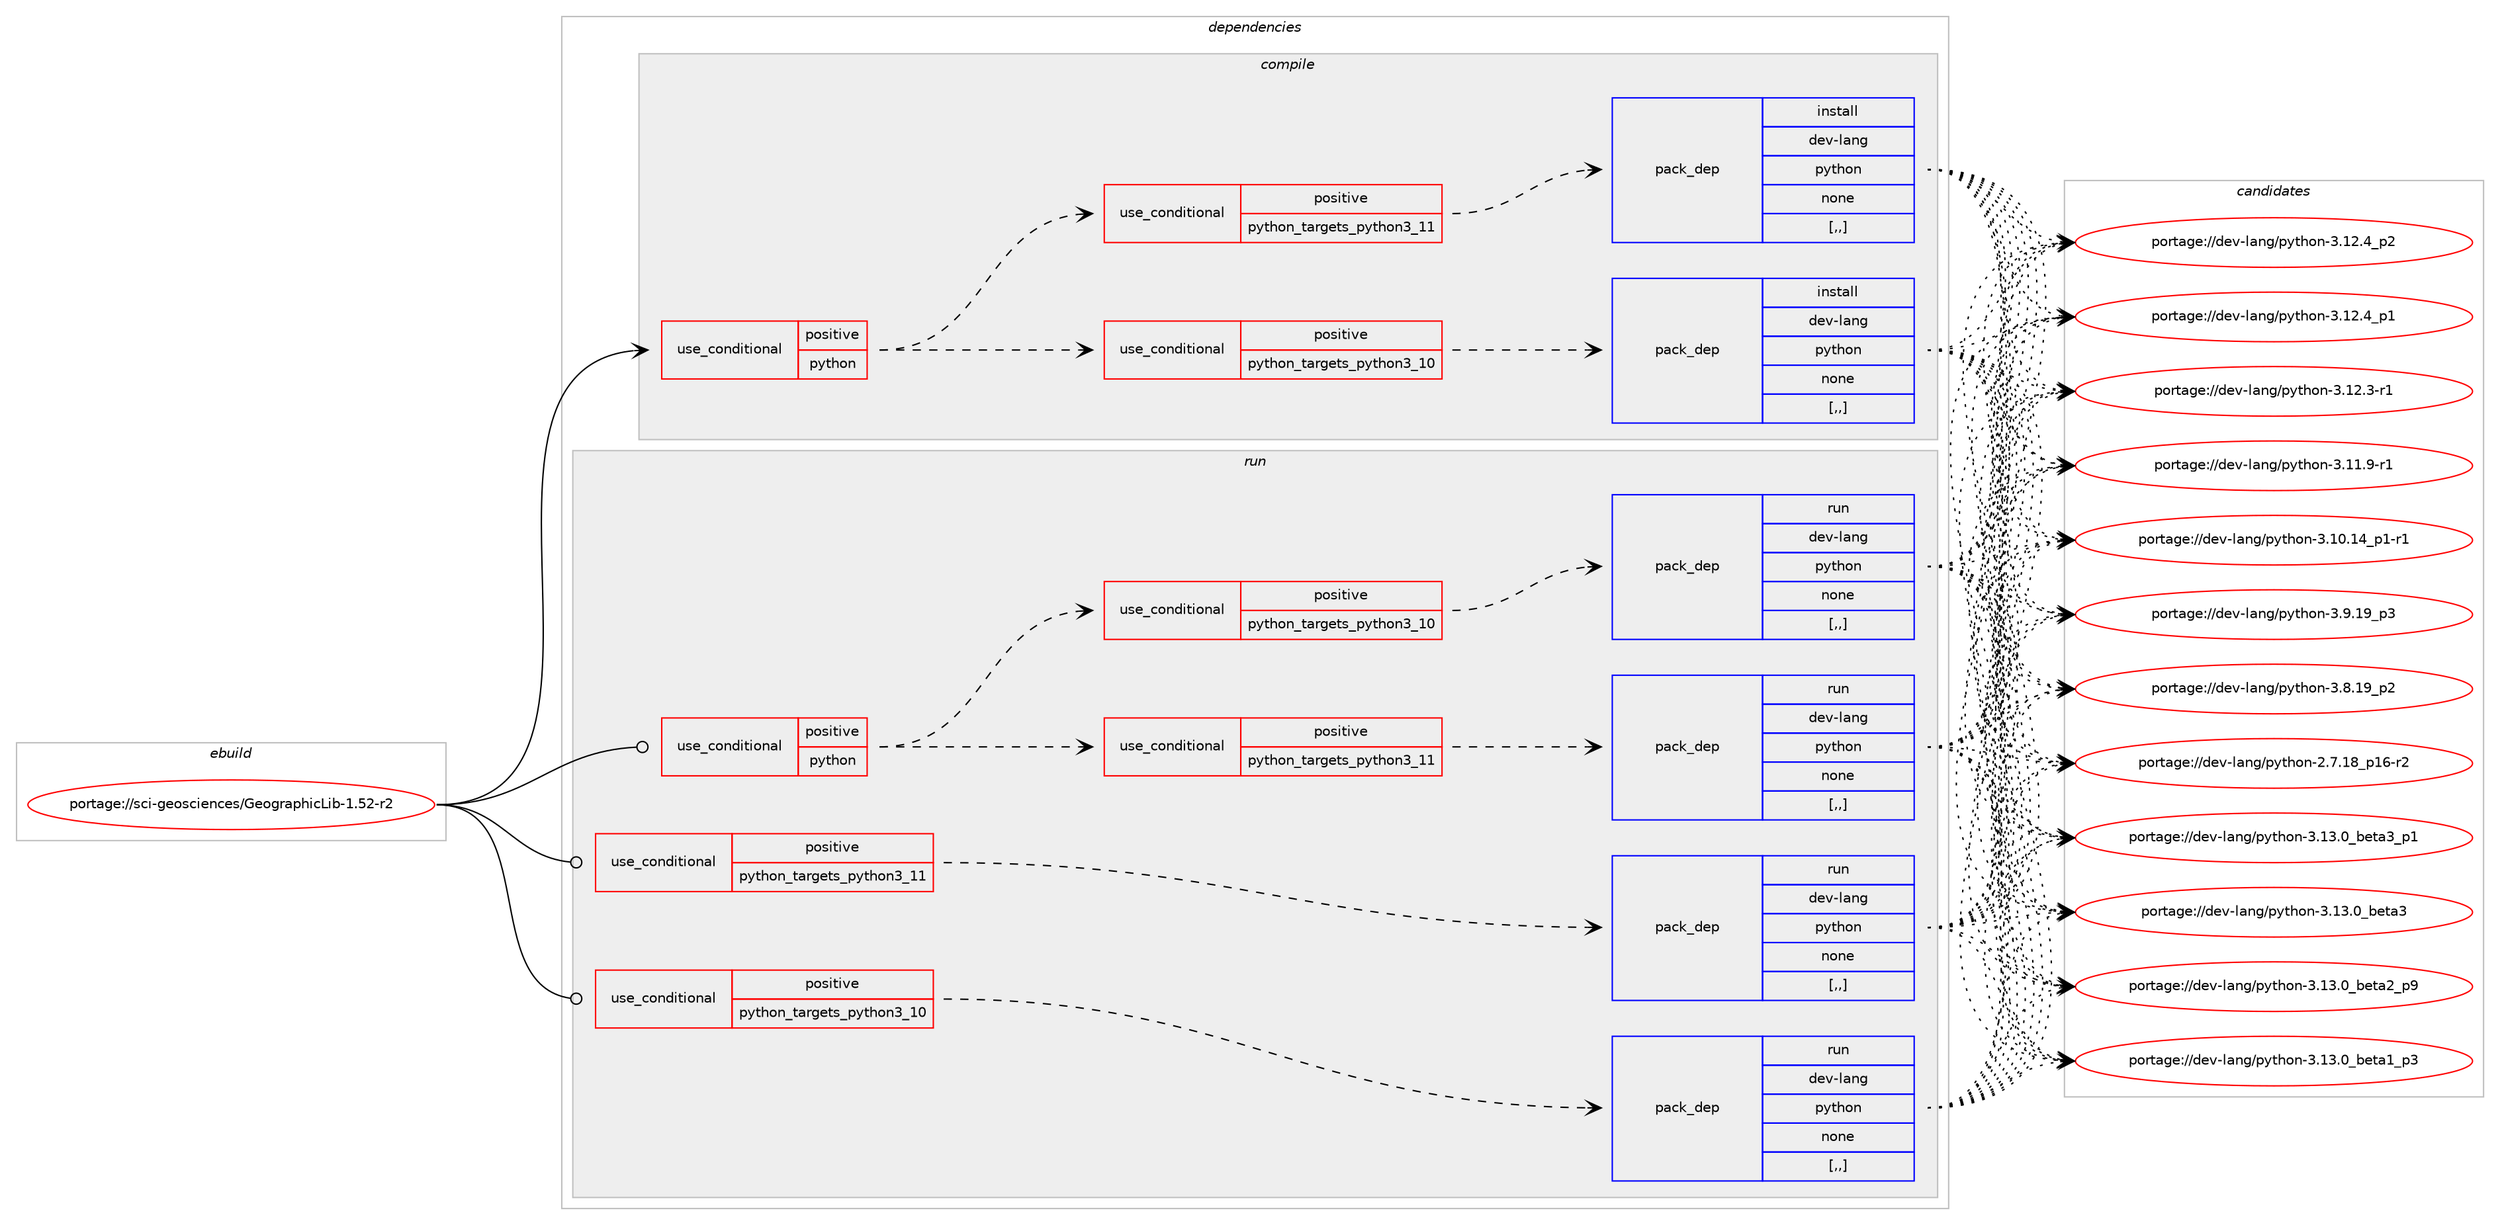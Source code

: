 digraph prolog {

# *************
# Graph options
# *************

newrank=true;
concentrate=true;
compound=true;
graph [rankdir=LR,fontname=Helvetica,fontsize=10,ranksep=1.5];#, ranksep=2.5, nodesep=0.2];
edge  [arrowhead=vee];
node  [fontname=Helvetica,fontsize=10];

# **********
# The ebuild
# **********

subgraph cluster_leftcol {
color=gray;
label=<<i>ebuild</i>>;
id [label="portage://sci-geosciences/GeographicLib-1.52-r2", color=red, width=4, href="../sci-geosciences/GeographicLib-1.52-r2.svg"];
}

# ****************
# The dependencies
# ****************

subgraph cluster_midcol {
color=gray;
label=<<i>dependencies</i>>;
subgraph cluster_compile {
fillcolor="#eeeeee";
style=filled;
label=<<i>compile</i>>;
subgraph cond104080 {
dependency393955 [label=<<TABLE BORDER="0" CELLBORDER="1" CELLSPACING="0" CELLPADDING="4"><TR><TD ROWSPAN="3" CELLPADDING="10">use_conditional</TD></TR><TR><TD>positive</TD></TR><TR><TD>python</TD></TR></TABLE>>, shape=none, color=red];
subgraph cond104081 {
dependency393956 [label=<<TABLE BORDER="0" CELLBORDER="1" CELLSPACING="0" CELLPADDING="4"><TR><TD ROWSPAN="3" CELLPADDING="10">use_conditional</TD></TR><TR><TD>positive</TD></TR><TR><TD>python_targets_python3_10</TD></TR></TABLE>>, shape=none, color=red];
subgraph pack287044 {
dependency393957 [label=<<TABLE BORDER="0" CELLBORDER="1" CELLSPACING="0" CELLPADDING="4" WIDTH="220"><TR><TD ROWSPAN="6" CELLPADDING="30">pack_dep</TD></TR><TR><TD WIDTH="110">install</TD></TR><TR><TD>dev-lang</TD></TR><TR><TD>python</TD></TR><TR><TD>none</TD></TR><TR><TD>[,,]</TD></TR></TABLE>>, shape=none, color=blue];
}
dependency393956:e -> dependency393957:w [weight=20,style="dashed",arrowhead="vee"];
}
dependency393955:e -> dependency393956:w [weight=20,style="dashed",arrowhead="vee"];
subgraph cond104082 {
dependency393958 [label=<<TABLE BORDER="0" CELLBORDER="1" CELLSPACING="0" CELLPADDING="4"><TR><TD ROWSPAN="3" CELLPADDING="10">use_conditional</TD></TR><TR><TD>positive</TD></TR><TR><TD>python_targets_python3_11</TD></TR></TABLE>>, shape=none, color=red];
subgraph pack287045 {
dependency393959 [label=<<TABLE BORDER="0" CELLBORDER="1" CELLSPACING="0" CELLPADDING="4" WIDTH="220"><TR><TD ROWSPAN="6" CELLPADDING="30">pack_dep</TD></TR><TR><TD WIDTH="110">install</TD></TR><TR><TD>dev-lang</TD></TR><TR><TD>python</TD></TR><TR><TD>none</TD></TR><TR><TD>[,,]</TD></TR></TABLE>>, shape=none, color=blue];
}
dependency393958:e -> dependency393959:w [weight=20,style="dashed",arrowhead="vee"];
}
dependency393955:e -> dependency393958:w [weight=20,style="dashed",arrowhead="vee"];
}
id:e -> dependency393955:w [weight=20,style="solid",arrowhead="vee"];
}
subgraph cluster_compileandrun {
fillcolor="#eeeeee";
style=filled;
label=<<i>compile and run</i>>;
}
subgraph cluster_run {
fillcolor="#eeeeee";
style=filled;
label=<<i>run</i>>;
subgraph cond104083 {
dependency393960 [label=<<TABLE BORDER="0" CELLBORDER="1" CELLSPACING="0" CELLPADDING="4"><TR><TD ROWSPAN="3" CELLPADDING="10">use_conditional</TD></TR><TR><TD>positive</TD></TR><TR><TD>python</TD></TR></TABLE>>, shape=none, color=red];
subgraph cond104084 {
dependency393961 [label=<<TABLE BORDER="0" CELLBORDER="1" CELLSPACING="0" CELLPADDING="4"><TR><TD ROWSPAN="3" CELLPADDING="10">use_conditional</TD></TR><TR><TD>positive</TD></TR><TR><TD>python_targets_python3_10</TD></TR></TABLE>>, shape=none, color=red];
subgraph pack287046 {
dependency393962 [label=<<TABLE BORDER="0" CELLBORDER="1" CELLSPACING="0" CELLPADDING="4" WIDTH="220"><TR><TD ROWSPAN="6" CELLPADDING="30">pack_dep</TD></TR><TR><TD WIDTH="110">run</TD></TR><TR><TD>dev-lang</TD></TR><TR><TD>python</TD></TR><TR><TD>none</TD></TR><TR><TD>[,,]</TD></TR></TABLE>>, shape=none, color=blue];
}
dependency393961:e -> dependency393962:w [weight=20,style="dashed",arrowhead="vee"];
}
dependency393960:e -> dependency393961:w [weight=20,style="dashed",arrowhead="vee"];
subgraph cond104085 {
dependency393963 [label=<<TABLE BORDER="0" CELLBORDER="1" CELLSPACING="0" CELLPADDING="4"><TR><TD ROWSPAN="3" CELLPADDING="10">use_conditional</TD></TR><TR><TD>positive</TD></TR><TR><TD>python_targets_python3_11</TD></TR></TABLE>>, shape=none, color=red];
subgraph pack287047 {
dependency393964 [label=<<TABLE BORDER="0" CELLBORDER="1" CELLSPACING="0" CELLPADDING="4" WIDTH="220"><TR><TD ROWSPAN="6" CELLPADDING="30">pack_dep</TD></TR><TR><TD WIDTH="110">run</TD></TR><TR><TD>dev-lang</TD></TR><TR><TD>python</TD></TR><TR><TD>none</TD></TR><TR><TD>[,,]</TD></TR></TABLE>>, shape=none, color=blue];
}
dependency393963:e -> dependency393964:w [weight=20,style="dashed",arrowhead="vee"];
}
dependency393960:e -> dependency393963:w [weight=20,style="dashed",arrowhead="vee"];
}
id:e -> dependency393960:w [weight=20,style="solid",arrowhead="odot"];
subgraph cond104086 {
dependency393965 [label=<<TABLE BORDER="0" CELLBORDER="1" CELLSPACING="0" CELLPADDING="4"><TR><TD ROWSPAN="3" CELLPADDING="10">use_conditional</TD></TR><TR><TD>positive</TD></TR><TR><TD>python_targets_python3_10</TD></TR></TABLE>>, shape=none, color=red];
subgraph pack287048 {
dependency393966 [label=<<TABLE BORDER="0" CELLBORDER="1" CELLSPACING="0" CELLPADDING="4" WIDTH="220"><TR><TD ROWSPAN="6" CELLPADDING="30">pack_dep</TD></TR><TR><TD WIDTH="110">run</TD></TR><TR><TD>dev-lang</TD></TR><TR><TD>python</TD></TR><TR><TD>none</TD></TR><TR><TD>[,,]</TD></TR></TABLE>>, shape=none, color=blue];
}
dependency393965:e -> dependency393966:w [weight=20,style="dashed",arrowhead="vee"];
}
id:e -> dependency393965:w [weight=20,style="solid",arrowhead="odot"];
subgraph cond104087 {
dependency393967 [label=<<TABLE BORDER="0" CELLBORDER="1" CELLSPACING="0" CELLPADDING="4"><TR><TD ROWSPAN="3" CELLPADDING="10">use_conditional</TD></TR><TR><TD>positive</TD></TR><TR><TD>python_targets_python3_11</TD></TR></TABLE>>, shape=none, color=red];
subgraph pack287049 {
dependency393968 [label=<<TABLE BORDER="0" CELLBORDER="1" CELLSPACING="0" CELLPADDING="4" WIDTH="220"><TR><TD ROWSPAN="6" CELLPADDING="30">pack_dep</TD></TR><TR><TD WIDTH="110">run</TD></TR><TR><TD>dev-lang</TD></TR><TR><TD>python</TD></TR><TR><TD>none</TD></TR><TR><TD>[,,]</TD></TR></TABLE>>, shape=none, color=blue];
}
dependency393967:e -> dependency393968:w [weight=20,style="dashed",arrowhead="vee"];
}
id:e -> dependency393967:w [weight=20,style="solid",arrowhead="odot"];
}
}

# **************
# The candidates
# **************

subgraph cluster_choices {
rank=same;
color=gray;
label=<<i>candidates</i>>;

subgraph choice287044 {
color=black;
nodesep=1;
choice10010111845108971101034711212111610411111045514649514648959810111697519511249 [label="portage://dev-lang/python-3.13.0_beta3_p1", color=red, width=4,href="../dev-lang/python-3.13.0_beta3_p1.svg"];
choice1001011184510897110103471121211161041111104551464951464895981011169751 [label="portage://dev-lang/python-3.13.0_beta3", color=red, width=4,href="../dev-lang/python-3.13.0_beta3.svg"];
choice10010111845108971101034711212111610411111045514649514648959810111697509511257 [label="portage://dev-lang/python-3.13.0_beta2_p9", color=red, width=4,href="../dev-lang/python-3.13.0_beta2_p9.svg"];
choice10010111845108971101034711212111610411111045514649514648959810111697499511251 [label="portage://dev-lang/python-3.13.0_beta1_p3", color=red, width=4,href="../dev-lang/python-3.13.0_beta1_p3.svg"];
choice100101118451089711010347112121116104111110455146495046529511250 [label="portage://dev-lang/python-3.12.4_p2", color=red, width=4,href="../dev-lang/python-3.12.4_p2.svg"];
choice100101118451089711010347112121116104111110455146495046529511249 [label="portage://dev-lang/python-3.12.4_p1", color=red, width=4,href="../dev-lang/python-3.12.4_p1.svg"];
choice100101118451089711010347112121116104111110455146495046514511449 [label="portage://dev-lang/python-3.12.3-r1", color=red, width=4,href="../dev-lang/python-3.12.3-r1.svg"];
choice100101118451089711010347112121116104111110455146494946574511449 [label="portage://dev-lang/python-3.11.9-r1", color=red, width=4,href="../dev-lang/python-3.11.9-r1.svg"];
choice100101118451089711010347112121116104111110455146494846495295112494511449 [label="portage://dev-lang/python-3.10.14_p1-r1", color=red, width=4,href="../dev-lang/python-3.10.14_p1-r1.svg"];
choice100101118451089711010347112121116104111110455146574649579511251 [label="portage://dev-lang/python-3.9.19_p3", color=red, width=4,href="../dev-lang/python-3.9.19_p3.svg"];
choice100101118451089711010347112121116104111110455146564649579511250 [label="portage://dev-lang/python-3.8.19_p2", color=red, width=4,href="../dev-lang/python-3.8.19_p2.svg"];
choice100101118451089711010347112121116104111110455046554649569511249544511450 [label="portage://dev-lang/python-2.7.18_p16-r2", color=red, width=4,href="../dev-lang/python-2.7.18_p16-r2.svg"];
dependency393957:e -> choice10010111845108971101034711212111610411111045514649514648959810111697519511249:w [style=dotted,weight="100"];
dependency393957:e -> choice1001011184510897110103471121211161041111104551464951464895981011169751:w [style=dotted,weight="100"];
dependency393957:e -> choice10010111845108971101034711212111610411111045514649514648959810111697509511257:w [style=dotted,weight="100"];
dependency393957:e -> choice10010111845108971101034711212111610411111045514649514648959810111697499511251:w [style=dotted,weight="100"];
dependency393957:e -> choice100101118451089711010347112121116104111110455146495046529511250:w [style=dotted,weight="100"];
dependency393957:e -> choice100101118451089711010347112121116104111110455146495046529511249:w [style=dotted,weight="100"];
dependency393957:e -> choice100101118451089711010347112121116104111110455146495046514511449:w [style=dotted,weight="100"];
dependency393957:e -> choice100101118451089711010347112121116104111110455146494946574511449:w [style=dotted,weight="100"];
dependency393957:e -> choice100101118451089711010347112121116104111110455146494846495295112494511449:w [style=dotted,weight="100"];
dependency393957:e -> choice100101118451089711010347112121116104111110455146574649579511251:w [style=dotted,weight="100"];
dependency393957:e -> choice100101118451089711010347112121116104111110455146564649579511250:w [style=dotted,weight="100"];
dependency393957:e -> choice100101118451089711010347112121116104111110455046554649569511249544511450:w [style=dotted,weight="100"];
}
subgraph choice287045 {
color=black;
nodesep=1;
choice10010111845108971101034711212111610411111045514649514648959810111697519511249 [label="portage://dev-lang/python-3.13.0_beta3_p1", color=red, width=4,href="../dev-lang/python-3.13.0_beta3_p1.svg"];
choice1001011184510897110103471121211161041111104551464951464895981011169751 [label="portage://dev-lang/python-3.13.0_beta3", color=red, width=4,href="../dev-lang/python-3.13.0_beta3.svg"];
choice10010111845108971101034711212111610411111045514649514648959810111697509511257 [label="portage://dev-lang/python-3.13.0_beta2_p9", color=red, width=4,href="../dev-lang/python-3.13.0_beta2_p9.svg"];
choice10010111845108971101034711212111610411111045514649514648959810111697499511251 [label="portage://dev-lang/python-3.13.0_beta1_p3", color=red, width=4,href="../dev-lang/python-3.13.0_beta1_p3.svg"];
choice100101118451089711010347112121116104111110455146495046529511250 [label="portage://dev-lang/python-3.12.4_p2", color=red, width=4,href="../dev-lang/python-3.12.4_p2.svg"];
choice100101118451089711010347112121116104111110455146495046529511249 [label="portage://dev-lang/python-3.12.4_p1", color=red, width=4,href="../dev-lang/python-3.12.4_p1.svg"];
choice100101118451089711010347112121116104111110455146495046514511449 [label="portage://dev-lang/python-3.12.3-r1", color=red, width=4,href="../dev-lang/python-3.12.3-r1.svg"];
choice100101118451089711010347112121116104111110455146494946574511449 [label="portage://dev-lang/python-3.11.9-r1", color=red, width=4,href="../dev-lang/python-3.11.9-r1.svg"];
choice100101118451089711010347112121116104111110455146494846495295112494511449 [label="portage://dev-lang/python-3.10.14_p1-r1", color=red, width=4,href="../dev-lang/python-3.10.14_p1-r1.svg"];
choice100101118451089711010347112121116104111110455146574649579511251 [label="portage://dev-lang/python-3.9.19_p3", color=red, width=4,href="../dev-lang/python-3.9.19_p3.svg"];
choice100101118451089711010347112121116104111110455146564649579511250 [label="portage://dev-lang/python-3.8.19_p2", color=red, width=4,href="../dev-lang/python-3.8.19_p2.svg"];
choice100101118451089711010347112121116104111110455046554649569511249544511450 [label="portage://dev-lang/python-2.7.18_p16-r2", color=red, width=4,href="../dev-lang/python-2.7.18_p16-r2.svg"];
dependency393959:e -> choice10010111845108971101034711212111610411111045514649514648959810111697519511249:w [style=dotted,weight="100"];
dependency393959:e -> choice1001011184510897110103471121211161041111104551464951464895981011169751:w [style=dotted,weight="100"];
dependency393959:e -> choice10010111845108971101034711212111610411111045514649514648959810111697509511257:w [style=dotted,weight="100"];
dependency393959:e -> choice10010111845108971101034711212111610411111045514649514648959810111697499511251:w [style=dotted,weight="100"];
dependency393959:e -> choice100101118451089711010347112121116104111110455146495046529511250:w [style=dotted,weight="100"];
dependency393959:e -> choice100101118451089711010347112121116104111110455146495046529511249:w [style=dotted,weight="100"];
dependency393959:e -> choice100101118451089711010347112121116104111110455146495046514511449:w [style=dotted,weight="100"];
dependency393959:e -> choice100101118451089711010347112121116104111110455146494946574511449:w [style=dotted,weight="100"];
dependency393959:e -> choice100101118451089711010347112121116104111110455146494846495295112494511449:w [style=dotted,weight="100"];
dependency393959:e -> choice100101118451089711010347112121116104111110455146574649579511251:w [style=dotted,weight="100"];
dependency393959:e -> choice100101118451089711010347112121116104111110455146564649579511250:w [style=dotted,weight="100"];
dependency393959:e -> choice100101118451089711010347112121116104111110455046554649569511249544511450:w [style=dotted,weight="100"];
}
subgraph choice287046 {
color=black;
nodesep=1;
choice10010111845108971101034711212111610411111045514649514648959810111697519511249 [label="portage://dev-lang/python-3.13.0_beta3_p1", color=red, width=4,href="../dev-lang/python-3.13.0_beta3_p1.svg"];
choice1001011184510897110103471121211161041111104551464951464895981011169751 [label="portage://dev-lang/python-3.13.0_beta3", color=red, width=4,href="../dev-lang/python-3.13.0_beta3.svg"];
choice10010111845108971101034711212111610411111045514649514648959810111697509511257 [label="portage://dev-lang/python-3.13.0_beta2_p9", color=red, width=4,href="../dev-lang/python-3.13.0_beta2_p9.svg"];
choice10010111845108971101034711212111610411111045514649514648959810111697499511251 [label="portage://dev-lang/python-3.13.0_beta1_p3", color=red, width=4,href="../dev-lang/python-3.13.0_beta1_p3.svg"];
choice100101118451089711010347112121116104111110455146495046529511250 [label="portage://dev-lang/python-3.12.4_p2", color=red, width=4,href="../dev-lang/python-3.12.4_p2.svg"];
choice100101118451089711010347112121116104111110455146495046529511249 [label="portage://dev-lang/python-3.12.4_p1", color=red, width=4,href="../dev-lang/python-3.12.4_p1.svg"];
choice100101118451089711010347112121116104111110455146495046514511449 [label="portage://dev-lang/python-3.12.3-r1", color=red, width=4,href="../dev-lang/python-3.12.3-r1.svg"];
choice100101118451089711010347112121116104111110455146494946574511449 [label="portage://dev-lang/python-3.11.9-r1", color=red, width=4,href="../dev-lang/python-3.11.9-r1.svg"];
choice100101118451089711010347112121116104111110455146494846495295112494511449 [label="portage://dev-lang/python-3.10.14_p1-r1", color=red, width=4,href="../dev-lang/python-3.10.14_p1-r1.svg"];
choice100101118451089711010347112121116104111110455146574649579511251 [label="portage://dev-lang/python-3.9.19_p3", color=red, width=4,href="../dev-lang/python-3.9.19_p3.svg"];
choice100101118451089711010347112121116104111110455146564649579511250 [label="portage://dev-lang/python-3.8.19_p2", color=red, width=4,href="../dev-lang/python-3.8.19_p2.svg"];
choice100101118451089711010347112121116104111110455046554649569511249544511450 [label="portage://dev-lang/python-2.7.18_p16-r2", color=red, width=4,href="../dev-lang/python-2.7.18_p16-r2.svg"];
dependency393962:e -> choice10010111845108971101034711212111610411111045514649514648959810111697519511249:w [style=dotted,weight="100"];
dependency393962:e -> choice1001011184510897110103471121211161041111104551464951464895981011169751:w [style=dotted,weight="100"];
dependency393962:e -> choice10010111845108971101034711212111610411111045514649514648959810111697509511257:w [style=dotted,weight="100"];
dependency393962:e -> choice10010111845108971101034711212111610411111045514649514648959810111697499511251:w [style=dotted,weight="100"];
dependency393962:e -> choice100101118451089711010347112121116104111110455146495046529511250:w [style=dotted,weight="100"];
dependency393962:e -> choice100101118451089711010347112121116104111110455146495046529511249:w [style=dotted,weight="100"];
dependency393962:e -> choice100101118451089711010347112121116104111110455146495046514511449:w [style=dotted,weight="100"];
dependency393962:e -> choice100101118451089711010347112121116104111110455146494946574511449:w [style=dotted,weight="100"];
dependency393962:e -> choice100101118451089711010347112121116104111110455146494846495295112494511449:w [style=dotted,weight="100"];
dependency393962:e -> choice100101118451089711010347112121116104111110455146574649579511251:w [style=dotted,weight="100"];
dependency393962:e -> choice100101118451089711010347112121116104111110455146564649579511250:w [style=dotted,weight="100"];
dependency393962:e -> choice100101118451089711010347112121116104111110455046554649569511249544511450:w [style=dotted,weight="100"];
}
subgraph choice287047 {
color=black;
nodesep=1;
choice10010111845108971101034711212111610411111045514649514648959810111697519511249 [label="portage://dev-lang/python-3.13.0_beta3_p1", color=red, width=4,href="../dev-lang/python-3.13.0_beta3_p1.svg"];
choice1001011184510897110103471121211161041111104551464951464895981011169751 [label="portage://dev-lang/python-3.13.0_beta3", color=red, width=4,href="../dev-lang/python-3.13.0_beta3.svg"];
choice10010111845108971101034711212111610411111045514649514648959810111697509511257 [label="portage://dev-lang/python-3.13.0_beta2_p9", color=red, width=4,href="../dev-lang/python-3.13.0_beta2_p9.svg"];
choice10010111845108971101034711212111610411111045514649514648959810111697499511251 [label="portage://dev-lang/python-3.13.0_beta1_p3", color=red, width=4,href="../dev-lang/python-3.13.0_beta1_p3.svg"];
choice100101118451089711010347112121116104111110455146495046529511250 [label="portage://dev-lang/python-3.12.4_p2", color=red, width=4,href="../dev-lang/python-3.12.4_p2.svg"];
choice100101118451089711010347112121116104111110455146495046529511249 [label="portage://dev-lang/python-3.12.4_p1", color=red, width=4,href="../dev-lang/python-3.12.4_p1.svg"];
choice100101118451089711010347112121116104111110455146495046514511449 [label="portage://dev-lang/python-3.12.3-r1", color=red, width=4,href="../dev-lang/python-3.12.3-r1.svg"];
choice100101118451089711010347112121116104111110455146494946574511449 [label="portage://dev-lang/python-3.11.9-r1", color=red, width=4,href="../dev-lang/python-3.11.9-r1.svg"];
choice100101118451089711010347112121116104111110455146494846495295112494511449 [label="portage://dev-lang/python-3.10.14_p1-r1", color=red, width=4,href="../dev-lang/python-3.10.14_p1-r1.svg"];
choice100101118451089711010347112121116104111110455146574649579511251 [label="portage://dev-lang/python-3.9.19_p3", color=red, width=4,href="../dev-lang/python-3.9.19_p3.svg"];
choice100101118451089711010347112121116104111110455146564649579511250 [label="portage://dev-lang/python-3.8.19_p2", color=red, width=4,href="../dev-lang/python-3.8.19_p2.svg"];
choice100101118451089711010347112121116104111110455046554649569511249544511450 [label="portage://dev-lang/python-2.7.18_p16-r2", color=red, width=4,href="../dev-lang/python-2.7.18_p16-r2.svg"];
dependency393964:e -> choice10010111845108971101034711212111610411111045514649514648959810111697519511249:w [style=dotted,weight="100"];
dependency393964:e -> choice1001011184510897110103471121211161041111104551464951464895981011169751:w [style=dotted,weight="100"];
dependency393964:e -> choice10010111845108971101034711212111610411111045514649514648959810111697509511257:w [style=dotted,weight="100"];
dependency393964:e -> choice10010111845108971101034711212111610411111045514649514648959810111697499511251:w [style=dotted,weight="100"];
dependency393964:e -> choice100101118451089711010347112121116104111110455146495046529511250:w [style=dotted,weight="100"];
dependency393964:e -> choice100101118451089711010347112121116104111110455146495046529511249:w [style=dotted,weight="100"];
dependency393964:e -> choice100101118451089711010347112121116104111110455146495046514511449:w [style=dotted,weight="100"];
dependency393964:e -> choice100101118451089711010347112121116104111110455146494946574511449:w [style=dotted,weight="100"];
dependency393964:e -> choice100101118451089711010347112121116104111110455146494846495295112494511449:w [style=dotted,weight="100"];
dependency393964:e -> choice100101118451089711010347112121116104111110455146574649579511251:w [style=dotted,weight="100"];
dependency393964:e -> choice100101118451089711010347112121116104111110455146564649579511250:w [style=dotted,weight="100"];
dependency393964:e -> choice100101118451089711010347112121116104111110455046554649569511249544511450:w [style=dotted,weight="100"];
}
subgraph choice287048 {
color=black;
nodesep=1;
choice10010111845108971101034711212111610411111045514649514648959810111697519511249 [label="portage://dev-lang/python-3.13.0_beta3_p1", color=red, width=4,href="../dev-lang/python-3.13.0_beta3_p1.svg"];
choice1001011184510897110103471121211161041111104551464951464895981011169751 [label="portage://dev-lang/python-3.13.0_beta3", color=red, width=4,href="../dev-lang/python-3.13.0_beta3.svg"];
choice10010111845108971101034711212111610411111045514649514648959810111697509511257 [label="portage://dev-lang/python-3.13.0_beta2_p9", color=red, width=4,href="../dev-lang/python-3.13.0_beta2_p9.svg"];
choice10010111845108971101034711212111610411111045514649514648959810111697499511251 [label="portage://dev-lang/python-3.13.0_beta1_p3", color=red, width=4,href="../dev-lang/python-3.13.0_beta1_p3.svg"];
choice100101118451089711010347112121116104111110455146495046529511250 [label="portage://dev-lang/python-3.12.4_p2", color=red, width=4,href="../dev-lang/python-3.12.4_p2.svg"];
choice100101118451089711010347112121116104111110455146495046529511249 [label="portage://dev-lang/python-3.12.4_p1", color=red, width=4,href="../dev-lang/python-3.12.4_p1.svg"];
choice100101118451089711010347112121116104111110455146495046514511449 [label="portage://dev-lang/python-3.12.3-r1", color=red, width=4,href="../dev-lang/python-3.12.3-r1.svg"];
choice100101118451089711010347112121116104111110455146494946574511449 [label="portage://dev-lang/python-3.11.9-r1", color=red, width=4,href="../dev-lang/python-3.11.9-r1.svg"];
choice100101118451089711010347112121116104111110455146494846495295112494511449 [label="portage://dev-lang/python-3.10.14_p1-r1", color=red, width=4,href="../dev-lang/python-3.10.14_p1-r1.svg"];
choice100101118451089711010347112121116104111110455146574649579511251 [label="portage://dev-lang/python-3.9.19_p3", color=red, width=4,href="../dev-lang/python-3.9.19_p3.svg"];
choice100101118451089711010347112121116104111110455146564649579511250 [label="portage://dev-lang/python-3.8.19_p2", color=red, width=4,href="../dev-lang/python-3.8.19_p2.svg"];
choice100101118451089711010347112121116104111110455046554649569511249544511450 [label="portage://dev-lang/python-2.7.18_p16-r2", color=red, width=4,href="../dev-lang/python-2.7.18_p16-r2.svg"];
dependency393966:e -> choice10010111845108971101034711212111610411111045514649514648959810111697519511249:w [style=dotted,weight="100"];
dependency393966:e -> choice1001011184510897110103471121211161041111104551464951464895981011169751:w [style=dotted,weight="100"];
dependency393966:e -> choice10010111845108971101034711212111610411111045514649514648959810111697509511257:w [style=dotted,weight="100"];
dependency393966:e -> choice10010111845108971101034711212111610411111045514649514648959810111697499511251:w [style=dotted,weight="100"];
dependency393966:e -> choice100101118451089711010347112121116104111110455146495046529511250:w [style=dotted,weight="100"];
dependency393966:e -> choice100101118451089711010347112121116104111110455146495046529511249:w [style=dotted,weight="100"];
dependency393966:e -> choice100101118451089711010347112121116104111110455146495046514511449:w [style=dotted,weight="100"];
dependency393966:e -> choice100101118451089711010347112121116104111110455146494946574511449:w [style=dotted,weight="100"];
dependency393966:e -> choice100101118451089711010347112121116104111110455146494846495295112494511449:w [style=dotted,weight="100"];
dependency393966:e -> choice100101118451089711010347112121116104111110455146574649579511251:w [style=dotted,weight="100"];
dependency393966:e -> choice100101118451089711010347112121116104111110455146564649579511250:w [style=dotted,weight="100"];
dependency393966:e -> choice100101118451089711010347112121116104111110455046554649569511249544511450:w [style=dotted,weight="100"];
}
subgraph choice287049 {
color=black;
nodesep=1;
choice10010111845108971101034711212111610411111045514649514648959810111697519511249 [label="portage://dev-lang/python-3.13.0_beta3_p1", color=red, width=4,href="../dev-lang/python-3.13.0_beta3_p1.svg"];
choice1001011184510897110103471121211161041111104551464951464895981011169751 [label="portage://dev-lang/python-3.13.0_beta3", color=red, width=4,href="../dev-lang/python-3.13.0_beta3.svg"];
choice10010111845108971101034711212111610411111045514649514648959810111697509511257 [label="portage://dev-lang/python-3.13.0_beta2_p9", color=red, width=4,href="../dev-lang/python-3.13.0_beta2_p9.svg"];
choice10010111845108971101034711212111610411111045514649514648959810111697499511251 [label="portage://dev-lang/python-3.13.0_beta1_p3", color=red, width=4,href="../dev-lang/python-3.13.0_beta1_p3.svg"];
choice100101118451089711010347112121116104111110455146495046529511250 [label="portage://dev-lang/python-3.12.4_p2", color=red, width=4,href="../dev-lang/python-3.12.4_p2.svg"];
choice100101118451089711010347112121116104111110455146495046529511249 [label="portage://dev-lang/python-3.12.4_p1", color=red, width=4,href="../dev-lang/python-3.12.4_p1.svg"];
choice100101118451089711010347112121116104111110455146495046514511449 [label="portage://dev-lang/python-3.12.3-r1", color=red, width=4,href="../dev-lang/python-3.12.3-r1.svg"];
choice100101118451089711010347112121116104111110455146494946574511449 [label="portage://dev-lang/python-3.11.9-r1", color=red, width=4,href="../dev-lang/python-3.11.9-r1.svg"];
choice100101118451089711010347112121116104111110455146494846495295112494511449 [label="portage://dev-lang/python-3.10.14_p1-r1", color=red, width=4,href="../dev-lang/python-3.10.14_p1-r1.svg"];
choice100101118451089711010347112121116104111110455146574649579511251 [label="portage://dev-lang/python-3.9.19_p3", color=red, width=4,href="../dev-lang/python-3.9.19_p3.svg"];
choice100101118451089711010347112121116104111110455146564649579511250 [label="portage://dev-lang/python-3.8.19_p2", color=red, width=4,href="../dev-lang/python-3.8.19_p2.svg"];
choice100101118451089711010347112121116104111110455046554649569511249544511450 [label="portage://dev-lang/python-2.7.18_p16-r2", color=red, width=4,href="../dev-lang/python-2.7.18_p16-r2.svg"];
dependency393968:e -> choice10010111845108971101034711212111610411111045514649514648959810111697519511249:w [style=dotted,weight="100"];
dependency393968:e -> choice1001011184510897110103471121211161041111104551464951464895981011169751:w [style=dotted,weight="100"];
dependency393968:e -> choice10010111845108971101034711212111610411111045514649514648959810111697509511257:w [style=dotted,weight="100"];
dependency393968:e -> choice10010111845108971101034711212111610411111045514649514648959810111697499511251:w [style=dotted,weight="100"];
dependency393968:e -> choice100101118451089711010347112121116104111110455146495046529511250:w [style=dotted,weight="100"];
dependency393968:e -> choice100101118451089711010347112121116104111110455146495046529511249:w [style=dotted,weight="100"];
dependency393968:e -> choice100101118451089711010347112121116104111110455146495046514511449:w [style=dotted,weight="100"];
dependency393968:e -> choice100101118451089711010347112121116104111110455146494946574511449:w [style=dotted,weight="100"];
dependency393968:e -> choice100101118451089711010347112121116104111110455146494846495295112494511449:w [style=dotted,weight="100"];
dependency393968:e -> choice100101118451089711010347112121116104111110455146574649579511251:w [style=dotted,weight="100"];
dependency393968:e -> choice100101118451089711010347112121116104111110455146564649579511250:w [style=dotted,weight="100"];
dependency393968:e -> choice100101118451089711010347112121116104111110455046554649569511249544511450:w [style=dotted,weight="100"];
}
}

}
